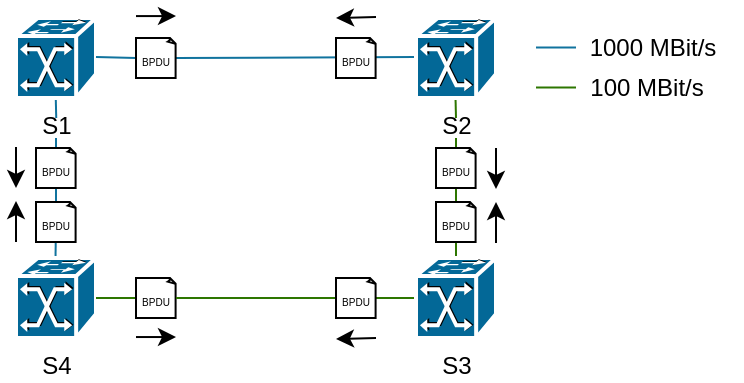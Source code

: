<mxfile version="26.2.15">
  <diagram name="Seite-1" id="ws_G0_6RKNNuGGA6v638">
    <mxGraphModel dx="595" dy="417" grid="1" gridSize="10" guides="1" tooltips="1" connect="1" arrows="1" fold="1" page="1" pageScale="1" pageWidth="827" pageHeight="1169" math="0" shadow="0">
      <root>
        <mxCell id="0" />
        <mxCell id="1" parent="0" />
        <mxCell id="o2mRZwb47oiM35-ebebN-5" value="" style="endArrow=none;html=1;rounded=0;exitX=1;exitY=0.5;exitDx=0;exitDy=0;exitPerimeter=0;entryX=0;entryY=0.5;entryDx=0;entryDy=0;entryPerimeter=0;fontColor=#FFFFFF;fillColor=#60a917;strokeColor=#2D7600;" edge="1" parent="1" source="o2mRZwb47oiM35-ebebN-29" target="o2mRZwb47oiM35-ebebN-4">
          <mxGeometry width="50" height="50" relative="1" as="geometry">
            <mxPoint x="390" y="400" as="sourcePoint" />
            <mxPoint x="440" y="350" as="targetPoint" />
          </mxGeometry>
        </mxCell>
        <mxCell id="o2mRZwb47oiM35-ebebN-6" value="" style="endArrow=none;html=1;rounded=0;exitX=1;exitY=0.5;exitDx=0;exitDy=0;exitPerimeter=0;entryX=0;entryY=0.5;entryDx=0;entryDy=0;entryPerimeter=0;fillColor=#b1ddf0;strokeColor=#10739e;" edge="1" parent="1" source="o2mRZwb47oiM35-ebebN-31">
          <mxGeometry width="50" height="50" relative="1" as="geometry">
            <mxPoint x="320" y="339.5" as="sourcePoint" />
            <mxPoint x="480" y="339.5" as="targetPoint" />
          </mxGeometry>
        </mxCell>
        <mxCell id="o2mRZwb47oiM35-ebebN-14" value="" style="endArrow=none;html=1;rounded=0;entryX=0.5;entryY=0;entryDx=0;entryDy=0;entryPerimeter=0;fillColor=#60a917;strokeColor=#2D7600;" edge="1" parent="1" target="o2mRZwb47oiM35-ebebN-4">
          <mxGeometry width="50" height="50" relative="1" as="geometry">
            <mxPoint x="500" y="380" as="sourcePoint" />
            <mxPoint x="500" y="400" as="targetPoint" />
          </mxGeometry>
        </mxCell>
        <mxCell id="o2mRZwb47oiM35-ebebN-15" value="" style="endArrow=none;html=1;rounded=0;entryX=0.5;entryY=0;entryDx=0;entryDy=0;entryPerimeter=0;fillColor=#b1ddf0;strokeColor=#10739e;" edge="1" parent="1" source="o2mRZwb47oiM35-ebebN-34">
          <mxGeometry width="50" height="50" relative="1" as="geometry">
            <mxPoint x="300" y="380" as="sourcePoint" />
            <mxPoint x="299.76" y="440" as="targetPoint" />
          </mxGeometry>
        </mxCell>
        <mxCell id="o2mRZwb47oiM35-ebebN-16" value="" style="endArrow=none;html=1;rounded=0;fillColor=#60a917;strokeColor=#2D7600;" edge="1" parent="1">
          <mxGeometry width="50" height="50" relative="1" as="geometry">
            <mxPoint x="499.76" y="360" as="sourcePoint" />
            <mxPoint x="500" y="370" as="targetPoint" />
          </mxGeometry>
        </mxCell>
        <mxCell id="o2mRZwb47oiM35-ebebN-17" value="" style="endArrow=none;html=1;rounded=0;fillColor=#b1ddf0;strokeColor=#10739e;" edge="1" parent="1">
          <mxGeometry width="50" height="50" relative="1" as="geometry">
            <mxPoint x="299.88" y="360" as="sourcePoint" />
            <mxPoint x="300.12" y="370" as="targetPoint" />
          </mxGeometry>
        </mxCell>
        <mxCell id="o2mRZwb47oiM35-ebebN-2" value="S2" style="shape=mxgraph.cisco.switches.atm_fast_gigabit_etherswitch;sketch=0;html=1;pointerEvents=1;dashed=0;fillColor=#036897;strokeColor=#ffffff;strokeWidth=2;verticalLabelPosition=bottom;verticalAlign=top;align=center;outlineConnect=0;" vertex="1" parent="1">
          <mxGeometry x="480" y="320" width="40" height="40" as="geometry" />
        </mxCell>
        <mxCell id="o2mRZwb47oiM35-ebebN-1" value="S1" style="shape=mxgraph.cisco.switches.atm_fast_gigabit_etherswitch;sketch=0;html=1;pointerEvents=1;dashed=0;fillColor=#036897;strokeColor=#ffffff;strokeWidth=2;verticalLabelPosition=bottom;verticalAlign=top;align=center;outlineConnect=0;" vertex="1" parent="1">
          <mxGeometry x="280" y="320" width="40" height="40" as="geometry" />
        </mxCell>
        <mxCell id="o2mRZwb47oiM35-ebebN-3" value="S4" style="shape=mxgraph.cisco.switches.atm_fast_gigabit_etherswitch;sketch=0;html=1;pointerEvents=1;dashed=0;fillColor=#036897;strokeColor=#ffffff;strokeWidth=2;verticalLabelPosition=bottom;verticalAlign=top;align=center;outlineConnect=0;" vertex="1" parent="1">
          <mxGeometry x="280" y="440" width="40" height="40" as="geometry" />
        </mxCell>
        <mxCell id="o2mRZwb47oiM35-ebebN-4" value="S3" style="shape=mxgraph.cisco.switches.atm_fast_gigabit_etherswitch;sketch=0;html=1;pointerEvents=1;dashed=0;fillColor=#036897;strokeColor=#ffffff;strokeWidth=2;verticalLabelPosition=bottom;verticalAlign=top;align=center;outlineConnect=0;" vertex="1" parent="1">
          <mxGeometry x="480" y="440" width="40" height="40" as="geometry" />
        </mxCell>
        <mxCell id="o2mRZwb47oiM35-ebebN-18" value="" style="endArrow=none;html=1;rounded=0;exitX=1;exitY=0.5;exitDx=0;exitDy=0;exitPerimeter=0;fillColor=#b1ddf0;strokeColor=#10739e;" edge="1" parent="1">
          <mxGeometry width="50" height="50" relative="1" as="geometry">
            <mxPoint x="540" y="334.76" as="sourcePoint" />
            <mxPoint x="560" y="334.76" as="targetPoint" />
          </mxGeometry>
        </mxCell>
        <mxCell id="o2mRZwb47oiM35-ebebN-19" value="" style="endArrow=none;html=1;rounded=0;fontColor=#FFFFFF;fillColor=#60a917;strokeColor=#2D7600;" edge="1" parent="1">
          <mxGeometry width="50" height="50" relative="1" as="geometry">
            <mxPoint x="540" y="354.76" as="sourcePoint" />
            <mxPoint x="560" y="354.76" as="targetPoint" />
          </mxGeometry>
        </mxCell>
        <mxCell id="o2mRZwb47oiM35-ebebN-20" value="1000 MBit/s" style="text;html=1;align=center;verticalAlign=middle;resizable=0;points=[];autosize=1;strokeColor=none;fillColor=none;" vertex="1" parent="1">
          <mxGeometry x="553" y="320" width="90" height="30" as="geometry" />
        </mxCell>
        <mxCell id="o2mRZwb47oiM35-ebebN-21" value="100&lt;span style=&quot;background-color: transparent; color: light-dark(rgb(0, 0, 0), rgb(255, 255, 255));&quot;&gt;&amp;nbsp;MBit/s&lt;/span&gt;" style="text;html=1;align=center;verticalAlign=middle;resizable=0;points=[];autosize=1;strokeColor=none;fillColor=none;" vertex="1" parent="1">
          <mxGeometry x="555" y="340" width="80" height="30" as="geometry" />
        </mxCell>
        <mxCell id="o2mRZwb47oiM35-ebebN-28" value="" style="endArrow=none;html=1;rounded=0;exitX=1;exitY=0.5;exitDx=0;exitDy=0;exitPerimeter=0;entryX=0;entryY=0.5;entryDx=0;entryDy=0;entryPerimeter=0;fontColor=#FFFFFF;fillColor=#60a917;strokeColor=#2D7600;" edge="1" parent="1" source="o2mRZwb47oiM35-ebebN-3" target="o2mRZwb47oiM35-ebebN-27">
          <mxGeometry width="50" height="50" relative="1" as="geometry">
            <mxPoint x="320" y="460" as="sourcePoint" />
            <mxPoint x="480" y="460" as="targetPoint" />
          </mxGeometry>
        </mxCell>
        <mxCell id="o2mRZwb47oiM35-ebebN-27" value="&lt;font style=&quot;font-size: 5px;&quot;&gt;BPDU&lt;/font&gt;" style="whiteSpace=wrap;html=1;shape=mxgraph.basic.document" vertex="1" parent="1">
          <mxGeometry x="340" y="450" width="20" height="20" as="geometry" />
        </mxCell>
        <mxCell id="o2mRZwb47oiM35-ebebN-30" value="" style="endArrow=none;html=1;rounded=0;exitX=1;exitY=0.5;exitDx=0;exitDy=0;exitPerimeter=0;entryX=0;entryY=0.5;entryDx=0;entryDy=0;entryPerimeter=0;fontColor=#FFFFFF;fillColor=#60a917;strokeColor=#2D7600;" edge="1" parent="1" source="o2mRZwb47oiM35-ebebN-27" target="o2mRZwb47oiM35-ebebN-29">
          <mxGeometry width="50" height="50" relative="1" as="geometry">
            <mxPoint x="360" y="460" as="sourcePoint" />
            <mxPoint x="480" y="460" as="targetPoint" />
          </mxGeometry>
        </mxCell>
        <mxCell id="o2mRZwb47oiM35-ebebN-29" value="&lt;font style=&quot;font-size: 5px;&quot;&gt;BPDU&lt;/font&gt;" style="whiteSpace=wrap;html=1;shape=mxgraph.basic.document" vertex="1" parent="1">
          <mxGeometry x="440" y="450" width="20" height="20" as="geometry" />
        </mxCell>
        <mxCell id="o2mRZwb47oiM35-ebebN-32" value="" style="endArrow=none;html=1;rounded=0;exitX=1;exitY=0.5;exitDx=0;exitDy=0;exitPerimeter=0;entryX=0;entryY=0.5;entryDx=0;entryDy=0;entryPerimeter=0;fillColor=#b1ddf0;strokeColor=#10739e;" edge="1" parent="1" target="o2mRZwb47oiM35-ebebN-31">
          <mxGeometry width="50" height="50" relative="1" as="geometry">
            <mxPoint x="320" y="339.5" as="sourcePoint" />
            <mxPoint x="480" y="339.5" as="targetPoint" />
          </mxGeometry>
        </mxCell>
        <mxCell id="o2mRZwb47oiM35-ebebN-31" value="&lt;font style=&quot;font-size: 5px;&quot;&gt;BPDU&lt;/font&gt;" style="whiteSpace=wrap;html=1;shape=mxgraph.basic.document" vertex="1" parent="1">
          <mxGeometry x="340" y="330" width="20" height="20" as="geometry" />
        </mxCell>
        <mxCell id="o2mRZwb47oiM35-ebebN-33" value="&lt;font style=&quot;font-size: 5px;&quot;&gt;BPDU&lt;/font&gt;" style="whiteSpace=wrap;html=1;shape=mxgraph.basic.document" vertex="1" parent="1">
          <mxGeometry x="440" y="330" width="20" height="20" as="geometry" />
        </mxCell>
        <mxCell id="o2mRZwb47oiM35-ebebN-35" value="" style="endArrow=none;html=1;rounded=0;entryX=0.5;entryY=0;entryDx=0;entryDy=0;entryPerimeter=0;fillColor=#b1ddf0;strokeColor=#10739e;" edge="1" parent="1" target="o2mRZwb47oiM35-ebebN-34">
          <mxGeometry width="50" height="50" relative="1" as="geometry">
            <mxPoint x="300" y="380" as="sourcePoint" />
            <mxPoint x="299.76" y="440" as="targetPoint" />
          </mxGeometry>
        </mxCell>
        <mxCell id="o2mRZwb47oiM35-ebebN-34" value="&lt;font style=&quot;font-size: 5px;&quot;&gt;BPDU&lt;/font&gt;" style="whiteSpace=wrap;html=1;shape=mxgraph.basic.document" vertex="1" parent="1">
          <mxGeometry x="290" y="412" width="20" height="20" as="geometry" />
        </mxCell>
        <mxCell id="o2mRZwb47oiM35-ebebN-36" value="&lt;font style=&quot;font-size: 5px;&quot;&gt;BPDU&lt;/font&gt;" style="whiteSpace=wrap;html=1;shape=mxgraph.basic.document" vertex="1" parent="1">
          <mxGeometry x="290" y="385" width="20" height="20" as="geometry" />
        </mxCell>
        <mxCell id="o2mRZwb47oiM35-ebebN-37" value="&lt;font style=&quot;font-size: 5px;&quot;&gt;BPDU&lt;/font&gt;" style="whiteSpace=wrap;html=1;shape=mxgraph.basic.document" vertex="1" parent="1">
          <mxGeometry x="490" y="412" width="20" height="20" as="geometry" />
        </mxCell>
        <mxCell id="o2mRZwb47oiM35-ebebN-38" value="&lt;font style=&quot;font-size: 5px;&quot;&gt;BPDU&lt;/font&gt;" style="whiteSpace=wrap;html=1;shape=mxgraph.basic.document" vertex="1" parent="1">
          <mxGeometry x="490" y="385" width="20" height="20" as="geometry" />
        </mxCell>
        <mxCell id="o2mRZwb47oiM35-ebebN-39" value="" style="endArrow=classic;html=1;rounded=0;" edge="1" parent="1">
          <mxGeometry width="50" height="50" relative="1" as="geometry">
            <mxPoint x="340" y="479.52" as="sourcePoint" />
            <mxPoint x="360" y="479.52" as="targetPoint" />
          </mxGeometry>
        </mxCell>
        <mxCell id="o2mRZwb47oiM35-ebebN-42" value="" style="endArrow=classic;html=1;rounded=0;" edge="1" parent="1">
          <mxGeometry width="50" height="50" relative="1" as="geometry">
            <mxPoint x="460" y="480" as="sourcePoint" />
            <mxPoint x="440" y="480.48" as="targetPoint" />
          </mxGeometry>
        </mxCell>
        <mxCell id="o2mRZwb47oiM35-ebebN-43" value="" style="endArrow=classic;html=1;rounded=0;" edge="1" parent="1">
          <mxGeometry width="50" height="50" relative="1" as="geometry">
            <mxPoint x="340" y="319.04" as="sourcePoint" />
            <mxPoint x="360" y="319.04" as="targetPoint" />
          </mxGeometry>
        </mxCell>
        <mxCell id="o2mRZwb47oiM35-ebebN-44" value="" style="endArrow=classic;html=1;rounded=0;" edge="1" parent="1">
          <mxGeometry width="50" height="50" relative="1" as="geometry">
            <mxPoint x="460" y="319.52" as="sourcePoint" />
            <mxPoint x="440" y="320" as="targetPoint" />
          </mxGeometry>
        </mxCell>
        <mxCell id="o2mRZwb47oiM35-ebebN-45" value="" style="endArrow=classic;html=1;rounded=0;" edge="1" parent="1">
          <mxGeometry width="50" height="50" relative="1" as="geometry">
            <mxPoint x="280" y="432" as="sourcePoint" />
            <mxPoint x="280" y="411.52" as="targetPoint" />
          </mxGeometry>
        </mxCell>
        <mxCell id="o2mRZwb47oiM35-ebebN-46" value="" style="endArrow=classic;html=1;rounded=0;" edge="1" parent="1">
          <mxGeometry width="50" height="50" relative="1" as="geometry">
            <mxPoint x="280" y="384.52" as="sourcePoint" />
            <mxPoint x="280" y="405" as="targetPoint" />
          </mxGeometry>
        </mxCell>
        <mxCell id="o2mRZwb47oiM35-ebebN-47" value="" style="endArrow=classic;html=1;rounded=0;" edge="1" parent="1">
          <mxGeometry width="50" height="50" relative="1" as="geometry">
            <mxPoint x="520" y="432.48" as="sourcePoint" />
            <mxPoint x="520" y="412" as="targetPoint" />
          </mxGeometry>
        </mxCell>
        <mxCell id="o2mRZwb47oiM35-ebebN-48" value="" style="endArrow=classic;html=1;rounded=0;" edge="1" parent="1">
          <mxGeometry width="50" height="50" relative="1" as="geometry">
            <mxPoint x="520" y="385" as="sourcePoint" />
            <mxPoint x="520" y="405.48" as="targetPoint" />
          </mxGeometry>
        </mxCell>
      </root>
    </mxGraphModel>
  </diagram>
</mxfile>
